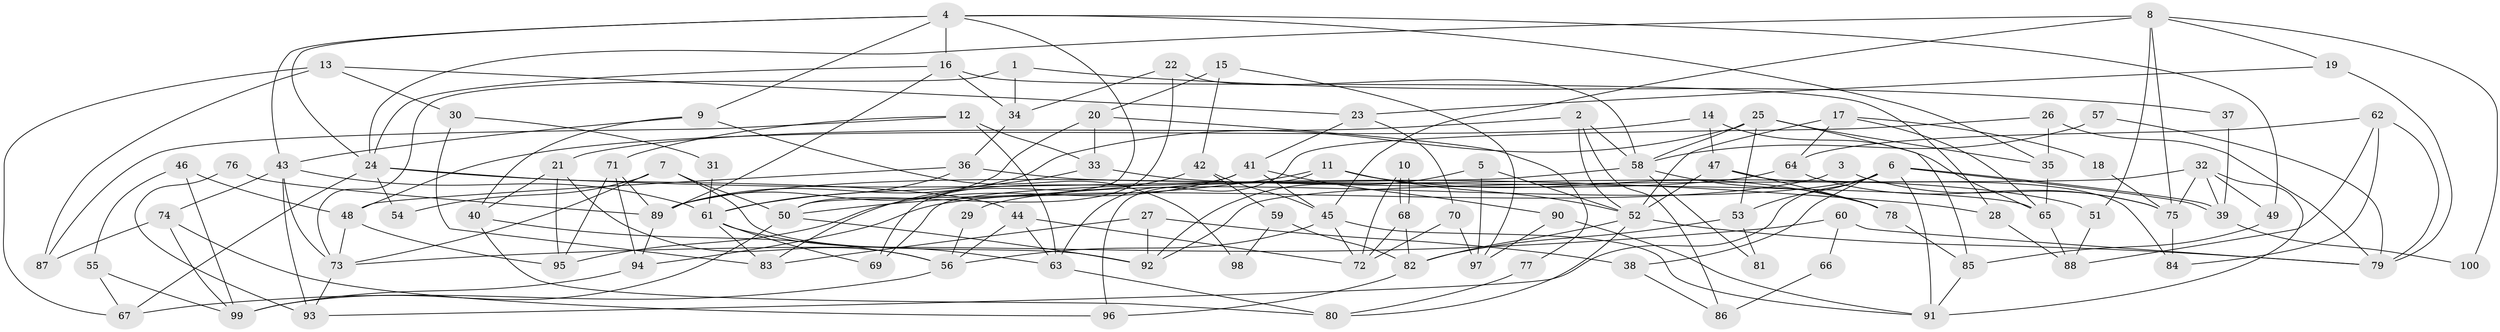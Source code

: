 // coarse degree distribution, {7: 0.12, 8: 0.06, 6: 0.24, 3: 0.18, 4: 0.18, 9: 0.02, 5: 0.14, 2: 0.02, 11: 0.02, 10: 0.02}
// Generated by graph-tools (version 1.1) at 2025/37/03/04/25 23:37:11]
// undirected, 100 vertices, 200 edges
graph export_dot {
  node [color=gray90,style=filled];
  1;
  2;
  3;
  4;
  5;
  6;
  7;
  8;
  9;
  10;
  11;
  12;
  13;
  14;
  15;
  16;
  17;
  18;
  19;
  20;
  21;
  22;
  23;
  24;
  25;
  26;
  27;
  28;
  29;
  30;
  31;
  32;
  33;
  34;
  35;
  36;
  37;
  38;
  39;
  40;
  41;
  42;
  43;
  44;
  45;
  46;
  47;
  48;
  49;
  50;
  51;
  52;
  53;
  54;
  55;
  56;
  57;
  58;
  59;
  60;
  61;
  62;
  63;
  64;
  65;
  66;
  67;
  68;
  69;
  70;
  71;
  72;
  73;
  74;
  75;
  76;
  77;
  78;
  79;
  80;
  81;
  82;
  83;
  84;
  85;
  86;
  87;
  88;
  89;
  90;
  91;
  92;
  93;
  94;
  95;
  96;
  97;
  98;
  99;
  100;
  1 -- 34;
  1 -- 73;
  1 -- 37;
  2 -- 21;
  2 -- 52;
  2 -- 58;
  2 -- 86;
  3 -- 94;
  3 -- 75;
  4 -- 43;
  4 -- 50;
  4 -- 9;
  4 -- 16;
  4 -- 24;
  4 -- 35;
  4 -- 49;
  5 -- 97;
  5 -- 52;
  5 -- 92;
  6 -- 91;
  6 -- 39;
  6 -- 39;
  6 -- 29;
  6 -- 38;
  6 -- 53;
  6 -- 93;
  7 -- 73;
  7 -- 50;
  7 -- 54;
  7 -- 92;
  8 -- 24;
  8 -- 19;
  8 -- 45;
  8 -- 51;
  8 -- 75;
  8 -- 100;
  9 -- 40;
  9 -- 43;
  9 -- 98;
  10 -- 72;
  10 -- 68;
  10 -- 68;
  11 -- 52;
  11 -- 78;
  11 -- 50;
  11 -- 96;
  12 -- 33;
  12 -- 71;
  12 -- 63;
  12 -- 87;
  13 -- 67;
  13 -- 87;
  13 -- 23;
  13 -- 30;
  14 -- 65;
  14 -- 48;
  14 -- 47;
  15 -- 20;
  15 -- 97;
  15 -- 42;
  16 -- 89;
  16 -- 24;
  16 -- 28;
  16 -- 34;
  17 -- 52;
  17 -- 65;
  17 -- 18;
  17 -- 64;
  18 -- 75;
  19 -- 23;
  19 -- 79;
  20 -- 89;
  20 -- 33;
  20 -- 77;
  21 -- 56;
  21 -- 95;
  21 -- 40;
  22 -- 34;
  22 -- 50;
  22 -- 58;
  23 -- 41;
  23 -- 70;
  24 -- 28;
  24 -- 44;
  24 -- 54;
  24 -- 67;
  25 -- 58;
  25 -- 89;
  25 -- 35;
  25 -- 53;
  25 -- 85;
  26 -- 63;
  26 -- 35;
  26 -- 79;
  27 -- 92;
  27 -- 83;
  27 -- 38;
  28 -- 88;
  29 -- 56;
  30 -- 83;
  30 -- 31;
  31 -- 61;
  32 -- 75;
  32 -- 92;
  32 -- 39;
  32 -- 49;
  32 -- 91;
  33 -- 51;
  33 -- 61;
  34 -- 36;
  35 -- 65;
  36 -- 65;
  36 -- 48;
  36 -- 61;
  37 -- 39;
  38 -- 86;
  39 -- 100;
  40 -- 56;
  40 -- 80;
  41 -- 69;
  41 -- 45;
  41 -- 90;
  41 -- 95;
  42 -- 45;
  42 -- 59;
  42 -- 83;
  43 -- 61;
  43 -- 73;
  43 -- 74;
  43 -- 93;
  44 -- 72;
  44 -- 56;
  44 -- 63;
  45 -- 91;
  45 -- 56;
  45 -- 72;
  46 -- 55;
  46 -- 99;
  46 -- 48;
  47 -- 78;
  47 -- 52;
  47 -- 84;
  48 -- 73;
  48 -- 95;
  49 -- 85;
  50 -- 92;
  50 -- 99;
  51 -- 88;
  52 -- 80;
  52 -- 79;
  52 -- 82;
  53 -- 81;
  53 -- 82;
  55 -- 99;
  55 -- 67;
  56 -- 67;
  57 -- 79;
  57 -- 58;
  58 -- 69;
  58 -- 78;
  58 -- 81;
  59 -- 82;
  59 -- 98;
  60 -- 73;
  60 -- 79;
  60 -- 66;
  61 -- 63;
  61 -- 69;
  61 -- 83;
  62 -- 84;
  62 -- 79;
  62 -- 64;
  62 -- 88;
  63 -- 80;
  64 -- 75;
  64 -- 89;
  65 -- 88;
  66 -- 86;
  68 -- 82;
  68 -- 72;
  70 -- 72;
  70 -- 97;
  71 -- 89;
  71 -- 95;
  71 -- 94;
  73 -- 93;
  74 -- 96;
  74 -- 87;
  74 -- 99;
  75 -- 84;
  76 -- 93;
  76 -- 89;
  77 -- 80;
  78 -- 85;
  82 -- 96;
  85 -- 91;
  89 -- 94;
  90 -- 91;
  90 -- 97;
  94 -- 99;
}
